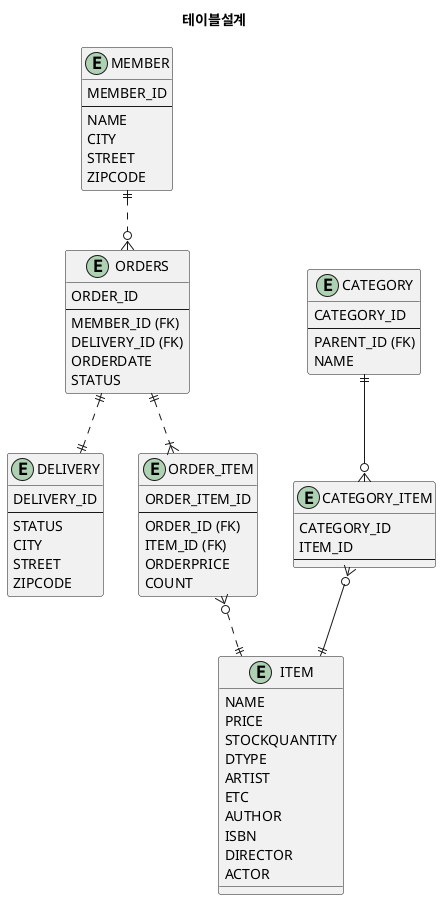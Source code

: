 @startuml
'https://plantuml.com/sequence-diagram
title 테이블설계

entity MEMBER {
    MEMBER_ID
    --
    NAME
    CITY
    STREET
    ZIPCODE
}

entity ORDERS {
    ORDER_ID
    --
    MEMBER_ID (FK)
    DELIVERY_ID (FK)
    ORDERDATE
    STATUS
}

entity DELIVERY {
    DELIVERY_ID
    --
    STATUS
    CITY
    STREET
    ZIPCODE
}

entity ORDER_ITEM {
    ORDER_ITEM_ID
    --
    ORDER_ID (FK)
    ITEM_ID (FK)
    ORDERPRICE
    COUNT
}

entity CATEGORY {
    CATEGORY_ID
    --
    PARENT_ID (FK)
    NAME
}

entity CATEGORY_ITEM {
    CATEGORY_ID
    ITEM_ID
    --
}

entity ITEM {
    NAME
    PRICE
    STOCKQUANTITY
    DTYPE
    ARTIST
    ETC
    AUTHOR
    ISBN
    DIRECTOR
    ACTOR
}

MEMBER ||..o{ ORDERS
ORDERS ||..|| DELIVERY
ORDERS ||..|{ ORDER_ITEM
ORDER_ITEM }o..|| ITEM
CATEGORY ||--o{ CATEGORY_ITEM
CATEGORY_ITEM }o--|| ITEM

@enduml

